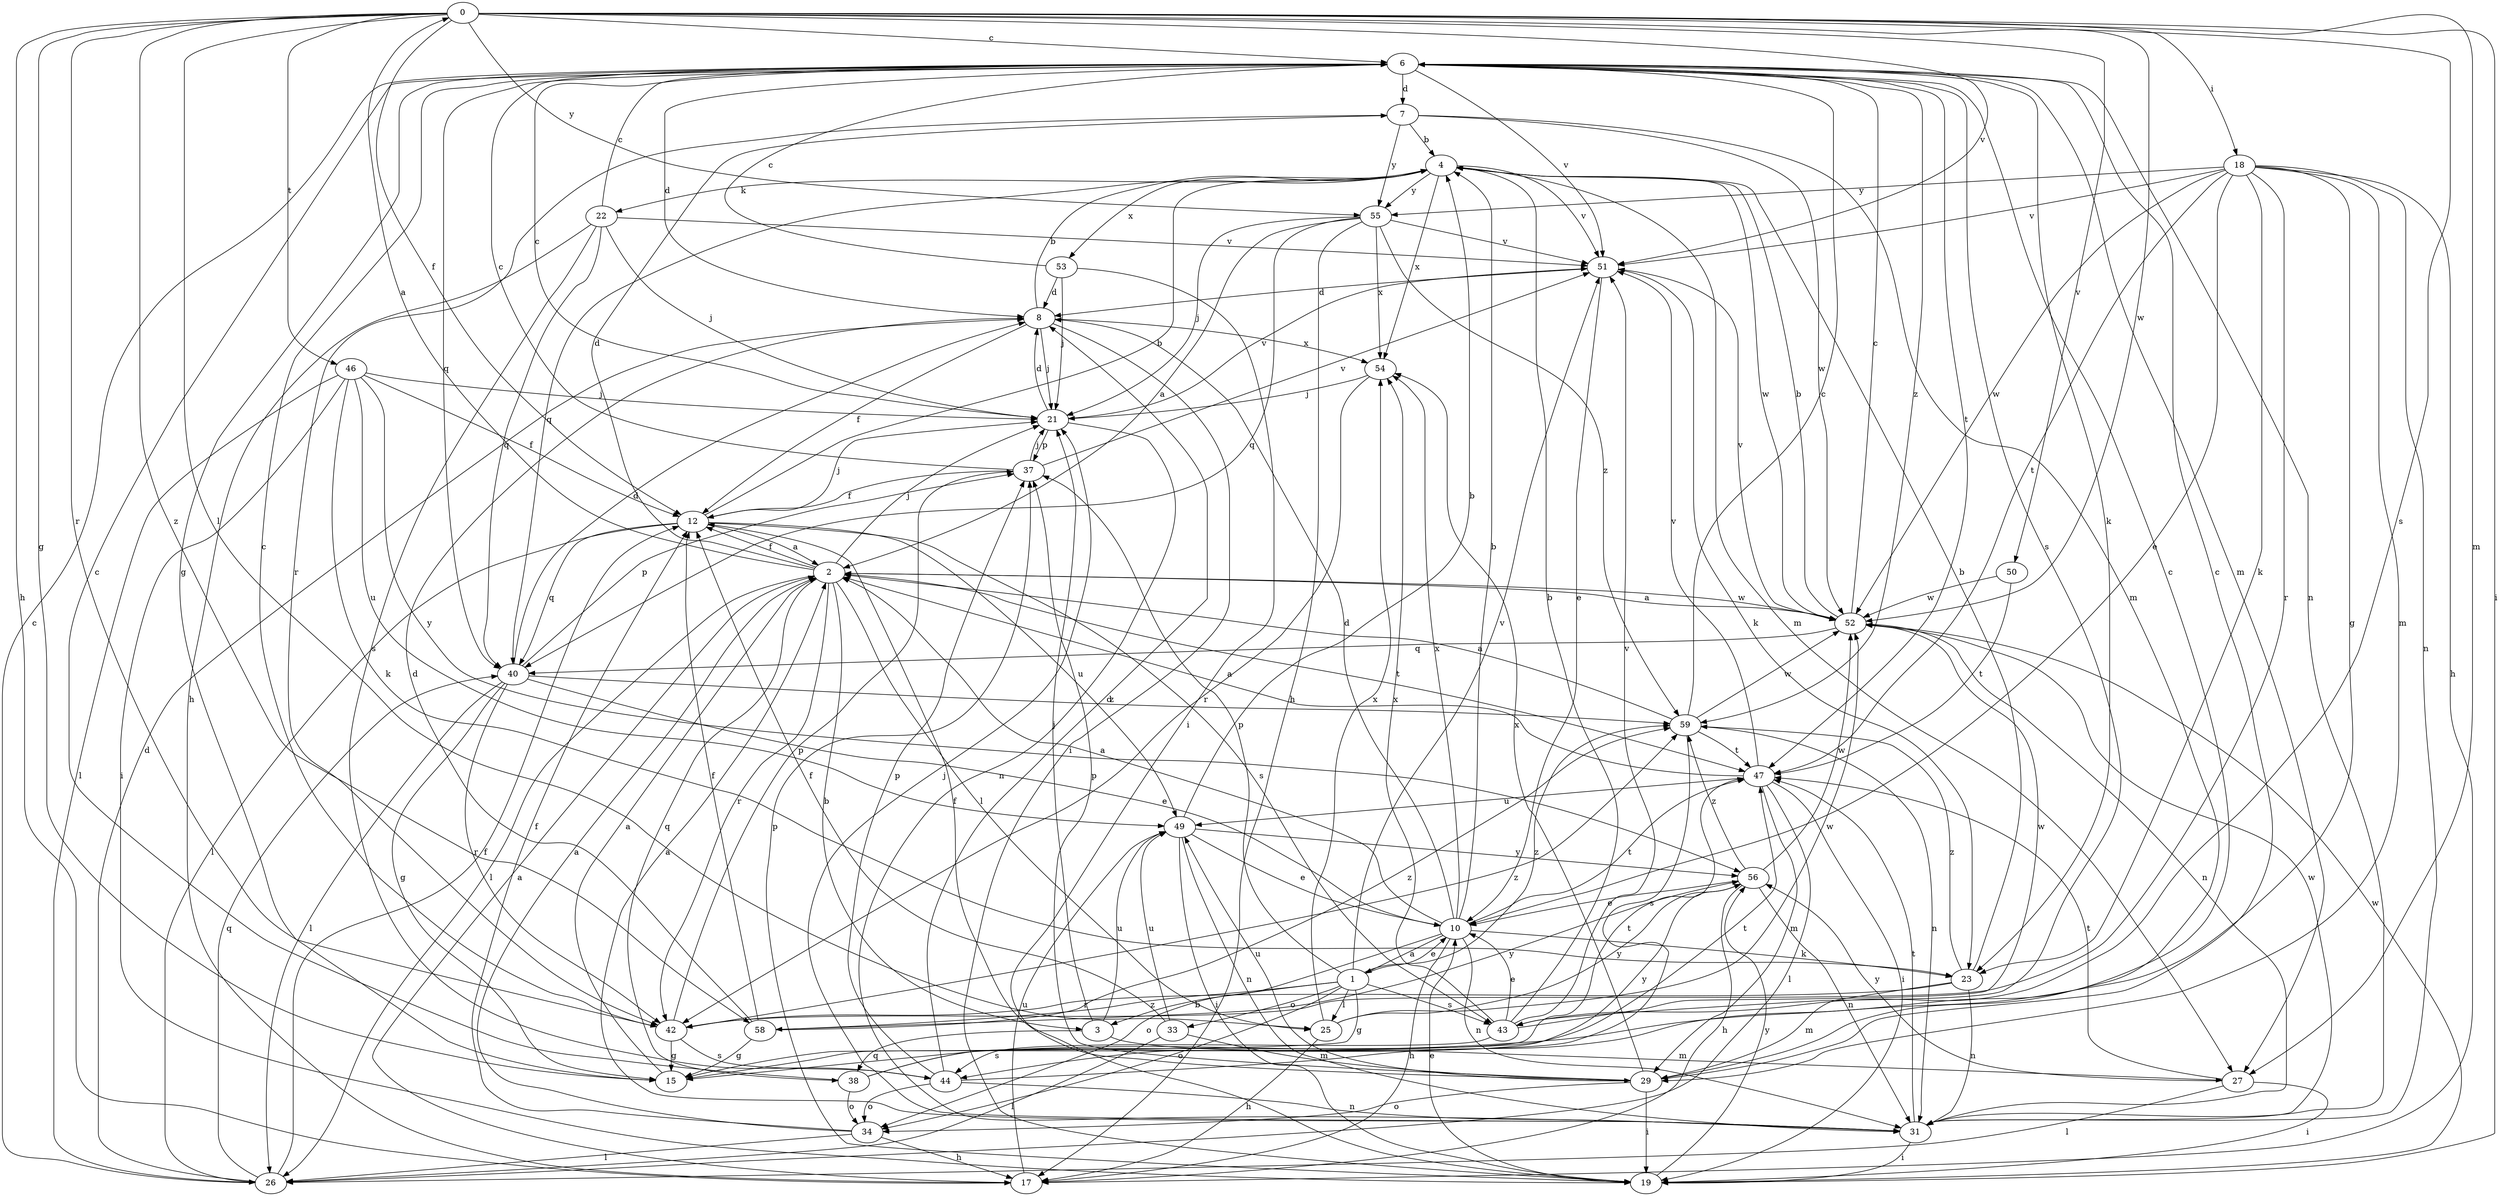 strict digraph  {
0;
1;
2;
3;
4;
6;
7;
8;
10;
12;
15;
17;
18;
19;
21;
22;
23;
25;
26;
27;
29;
31;
33;
34;
37;
38;
40;
42;
43;
44;
46;
47;
49;
50;
51;
52;
53;
54;
55;
56;
58;
59;
0 -> 6  [label=c];
0 -> 12  [label=f];
0 -> 15  [label=g];
0 -> 17  [label=h];
0 -> 18  [label=i];
0 -> 19  [label=i];
0 -> 25  [label=l];
0 -> 27  [label=m];
0 -> 42  [label=r];
0 -> 43  [label=s];
0 -> 46  [label=t];
0 -> 50  [label=v];
0 -> 51  [label=v];
0 -> 52  [label=w];
0 -> 55  [label=y];
0 -> 58  [label=z];
1 -> 3  [label=b];
1 -> 10  [label=e];
1 -> 15  [label=g];
1 -> 25  [label=l];
1 -> 33  [label=o];
1 -> 34  [label=o];
1 -> 37  [label=p];
1 -> 43  [label=s];
1 -> 51  [label=v];
1 -> 58  [label=z];
1 -> 59  [label=z];
2 -> 0  [label=a];
2 -> 3  [label=b];
2 -> 7  [label=d];
2 -> 12  [label=f];
2 -> 21  [label=j];
2 -> 25  [label=l];
2 -> 26  [label=l];
2 -> 38  [label=q];
2 -> 42  [label=r];
2 -> 47  [label=t];
2 -> 52  [label=w];
3 -> 21  [label=j];
3 -> 27  [label=m];
3 -> 38  [label=q];
3 -> 49  [label=u];
4 -> 22  [label=k];
4 -> 27  [label=m];
4 -> 40  [label=q];
4 -> 51  [label=v];
4 -> 52  [label=w];
4 -> 53  [label=x];
4 -> 54  [label=x];
4 -> 55  [label=y];
6 -> 7  [label=d];
6 -> 8  [label=d];
6 -> 15  [label=g];
6 -> 23  [label=k];
6 -> 27  [label=m];
6 -> 31  [label=n];
6 -> 40  [label=q];
6 -> 43  [label=s];
6 -> 47  [label=t];
6 -> 51  [label=v];
6 -> 59  [label=z];
7 -> 4  [label=b];
7 -> 29  [label=m];
7 -> 42  [label=r];
7 -> 52  [label=w];
7 -> 55  [label=y];
8 -> 4  [label=b];
8 -> 12  [label=f];
8 -> 19  [label=i];
8 -> 21  [label=j];
8 -> 54  [label=x];
10 -> 1  [label=a];
10 -> 2  [label=a];
10 -> 4  [label=b];
10 -> 8  [label=d];
10 -> 17  [label=h];
10 -> 23  [label=k];
10 -> 31  [label=n];
10 -> 34  [label=o];
10 -> 47  [label=t];
10 -> 54  [label=x];
12 -> 2  [label=a];
12 -> 4  [label=b];
12 -> 21  [label=j];
12 -> 26  [label=l];
12 -> 40  [label=q];
12 -> 43  [label=s];
12 -> 49  [label=u];
15 -> 2  [label=a];
15 -> 47  [label=t];
17 -> 2  [label=a];
17 -> 49  [label=u];
18 -> 10  [label=e];
18 -> 15  [label=g];
18 -> 17  [label=h];
18 -> 23  [label=k];
18 -> 29  [label=m];
18 -> 31  [label=n];
18 -> 42  [label=r];
18 -> 47  [label=t];
18 -> 51  [label=v];
18 -> 52  [label=w];
18 -> 55  [label=y];
19 -> 10  [label=e];
19 -> 37  [label=p];
19 -> 52  [label=w];
19 -> 56  [label=y];
21 -> 6  [label=c];
21 -> 8  [label=d];
21 -> 31  [label=n];
21 -> 37  [label=p];
21 -> 51  [label=v];
22 -> 6  [label=c];
22 -> 17  [label=h];
22 -> 21  [label=j];
22 -> 40  [label=q];
22 -> 44  [label=s];
22 -> 51  [label=v];
23 -> 4  [label=b];
23 -> 29  [label=m];
23 -> 31  [label=n];
23 -> 42  [label=r];
23 -> 59  [label=z];
25 -> 17  [label=h];
25 -> 52  [label=w];
25 -> 54  [label=x];
25 -> 56  [label=y];
26 -> 6  [label=c];
26 -> 8  [label=d];
26 -> 12  [label=f];
26 -> 40  [label=q];
27 -> 19  [label=i];
27 -> 26  [label=l];
27 -> 47  [label=t];
27 -> 56  [label=y];
29 -> 6  [label=c];
29 -> 12  [label=f];
29 -> 19  [label=i];
29 -> 34  [label=o];
29 -> 37  [label=p];
29 -> 49  [label=u];
29 -> 54  [label=x];
31 -> 2  [label=a];
31 -> 19  [label=i];
31 -> 21  [label=j];
31 -> 47  [label=t];
31 -> 52  [label=w];
33 -> 12  [label=f];
33 -> 26  [label=l];
33 -> 29  [label=m];
33 -> 49  [label=u];
34 -> 2  [label=a];
34 -> 12  [label=f];
34 -> 17  [label=h];
34 -> 26  [label=l];
37 -> 6  [label=c];
37 -> 12  [label=f];
37 -> 21  [label=j];
37 -> 51  [label=v];
38 -> 6  [label=c];
38 -> 34  [label=o];
38 -> 47  [label=t];
38 -> 56  [label=y];
40 -> 8  [label=d];
40 -> 10  [label=e];
40 -> 15  [label=g];
40 -> 26  [label=l];
40 -> 37  [label=p];
40 -> 42  [label=r];
40 -> 59  [label=z];
42 -> 6  [label=c];
42 -> 15  [label=g];
42 -> 37  [label=p];
42 -> 44  [label=s];
42 -> 59  [label=z];
43 -> 4  [label=b];
43 -> 10  [label=e];
43 -> 44  [label=s];
43 -> 51  [label=v];
43 -> 52  [label=w];
43 -> 54  [label=x];
44 -> 6  [label=c];
44 -> 8  [label=d];
44 -> 31  [label=n];
44 -> 34  [label=o];
44 -> 37  [label=p];
46 -> 12  [label=f];
46 -> 19  [label=i];
46 -> 21  [label=j];
46 -> 23  [label=k];
46 -> 26  [label=l];
46 -> 49  [label=u];
46 -> 56  [label=y];
47 -> 2  [label=a];
47 -> 19  [label=i];
47 -> 26  [label=l];
47 -> 29  [label=m];
47 -> 49  [label=u];
47 -> 51  [label=v];
49 -> 4  [label=b];
49 -> 10  [label=e];
49 -> 19  [label=i];
49 -> 31  [label=n];
49 -> 56  [label=y];
50 -> 47  [label=t];
50 -> 52  [label=w];
51 -> 8  [label=d];
51 -> 10  [label=e];
51 -> 23  [label=k];
52 -> 2  [label=a];
52 -> 4  [label=b];
52 -> 6  [label=c];
52 -> 31  [label=n];
52 -> 40  [label=q];
52 -> 51  [label=v];
53 -> 6  [label=c];
53 -> 8  [label=d];
53 -> 19  [label=i];
53 -> 21  [label=j];
54 -> 21  [label=j];
54 -> 42  [label=r];
55 -> 2  [label=a];
55 -> 17  [label=h];
55 -> 21  [label=j];
55 -> 40  [label=q];
55 -> 51  [label=v];
55 -> 54  [label=x];
55 -> 59  [label=z];
56 -> 10  [label=e];
56 -> 17  [label=h];
56 -> 31  [label=n];
56 -> 52  [label=w];
56 -> 59  [label=z];
58 -> 8  [label=d];
58 -> 12  [label=f];
58 -> 15  [label=g];
58 -> 56  [label=y];
58 -> 59  [label=z];
59 -> 2  [label=a];
59 -> 6  [label=c];
59 -> 31  [label=n];
59 -> 44  [label=s];
59 -> 47  [label=t];
59 -> 52  [label=w];
}
